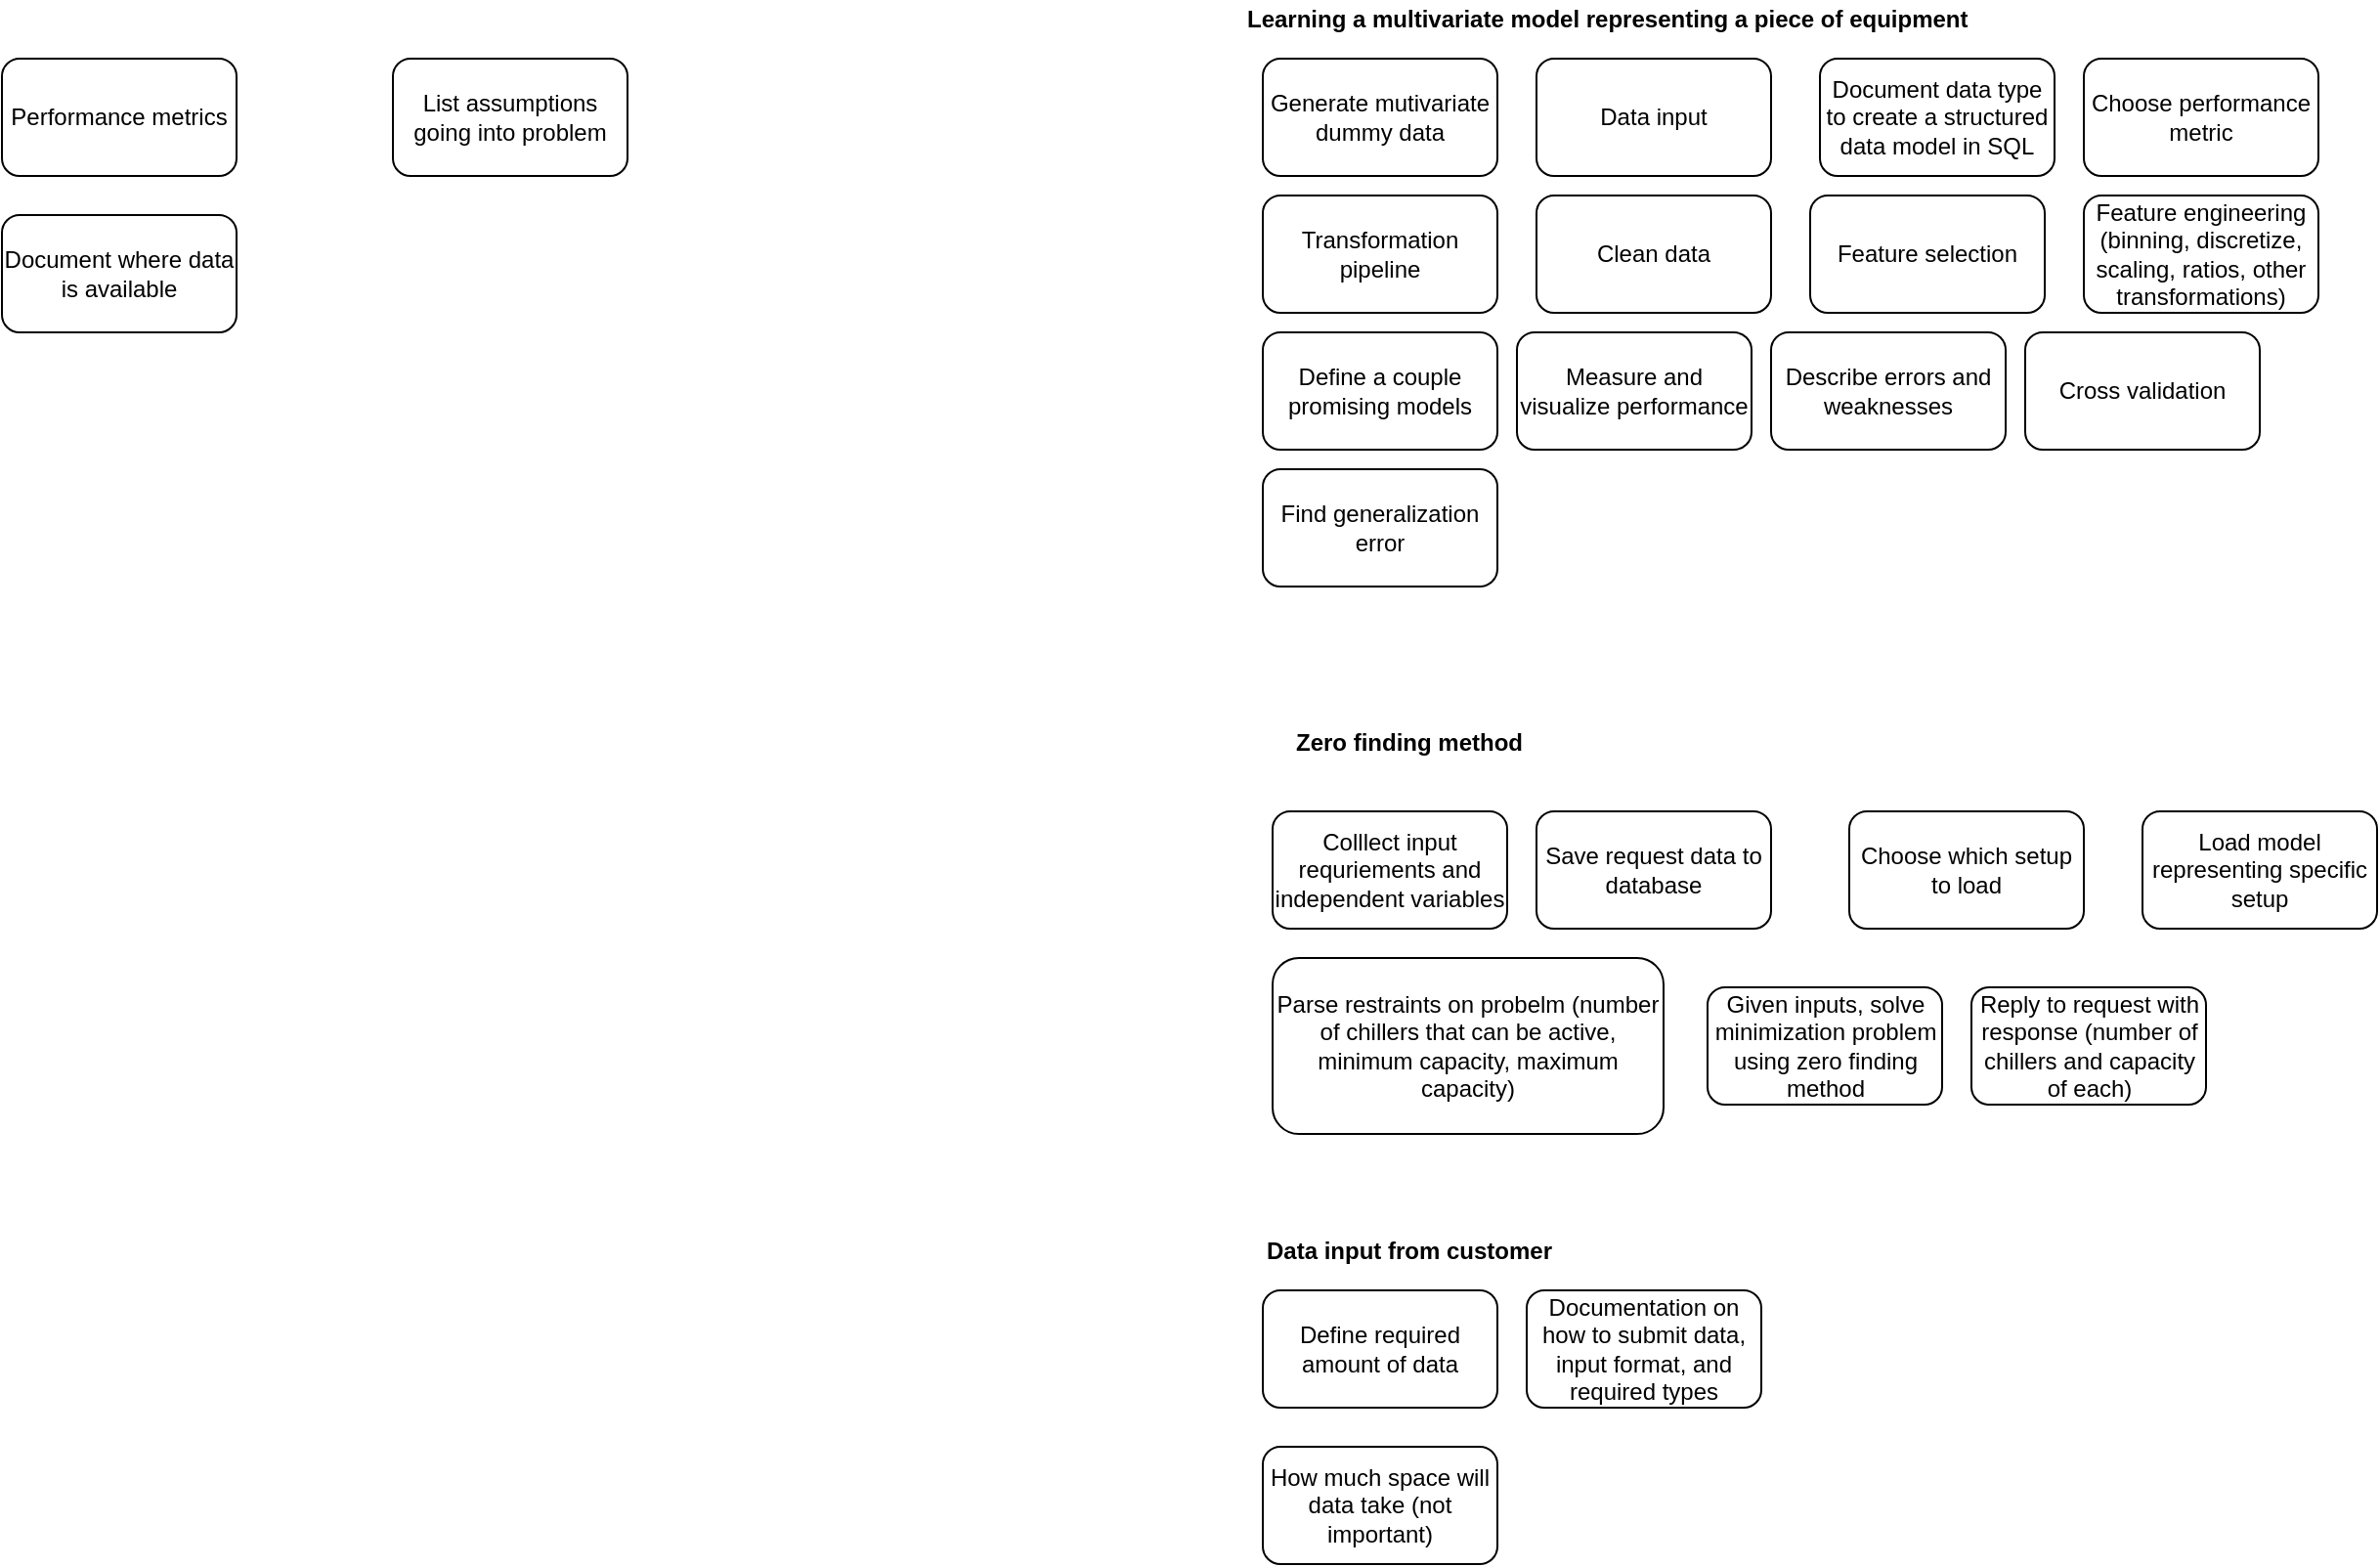 <mxfile version="19.0.3" type="device"><diagram id="5CciHaRwYidAd35mhgL9" name="Page-1"><mxGraphModel dx="2272" dy="865" grid="1" gridSize="10" guides="1" tooltips="1" connect="1" arrows="1" fold="1" page="1" pageScale="1" pageWidth="850" pageHeight="1100" math="0" shadow="0"><root><mxCell id="0"/><mxCell id="1" parent="0"/><mxCell id="b1cdJUcsVN4i24xWbR5w-1" value="Learning a multivariate model representing a piece of equipment" style="text;html=1;align=left;verticalAlign=middle;resizable=0;points=[];autosize=1;strokeColor=none;fillColor=none;fontStyle=1" vertex="1" parent="1"><mxGeometry x="10" y="20" width="380" height="20" as="geometry"/></mxCell><mxCell id="b1cdJUcsVN4i24xWbR5w-2" value="Data input" style="rounded=1;whiteSpace=wrap;html=1;" vertex="1" parent="1"><mxGeometry x="160" y="50" width="120" height="60" as="geometry"/></mxCell><mxCell id="b1cdJUcsVN4i24xWbR5w-3" value="List assumptions going into problem" style="rounded=1;whiteSpace=wrap;html=1;" vertex="1" parent="1"><mxGeometry x="-425" y="50" width="120" height="60" as="geometry"/></mxCell><mxCell id="b1cdJUcsVN4i24xWbR5w-4" value="Performance metrics" style="rounded=1;whiteSpace=wrap;html=1;" vertex="1" parent="1"><mxGeometry x="-625" y="50" width="120" height="60" as="geometry"/></mxCell><mxCell id="b1cdJUcsVN4i24xWbR5w-6" value="Data input from customer" style="text;html=1;align=left;verticalAlign=middle;resizable=0;points=[];autosize=1;strokeColor=none;fillColor=none;fontStyle=1" vertex="1" parent="1"><mxGeometry x="20" y="650" width="160" height="20" as="geometry"/></mxCell><mxCell id="b1cdJUcsVN4i24xWbR5w-7" value="Define required amount of data" style="rounded=1;whiteSpace=wrap;html=1;" vertex="1" parent="1"><mxGeometry x="20" y="680" width="120" height="60" as="geometry"/></mxCell><mxCell id="b1cdJUcsVN4i24xWbR5w-8" value="Document where data is available" style="rounded=1;whiteSpace=wrap;html=1;" vertex="1" parent="1"><mxGeometry x="-625" y="130" width="120" height="60" as="geometry"/></mxCell><mxCell id="b1cdJUcsVN4i24xWbR5w-9" value="How much space will data take (not important)" style="rounded=1;whiteSpace=wrap;html=1;" vertex="1" parent="1"><mxGeometry x="20" y="760" width="120" height="60" as="geometry"/></mxCell><mxCell id="b1cdJUcsVN4i24xWbR5w-10" value="Generate mutivariate dummy data" style="rounded=1;whiteSpace=wrap;html=1;" vertex="1" parent="1"><mxGeometry x="20" y="50" width="120" height="60" as="geometry"/></mxCell><mxCell id="b1cdJUcsVN4i24xWbR5w-11" value="Document data type to create a structured data model in SQL" style="whiteSpace=wrap;html=1;rounded=1;" vertex="1" parent="1"><mxGeometry x="305" y="50" width="120" height="60" as="geometry"/></mxCell><mxCell id="b1cdJUcsVN4i24xWbR5w-13" value="Choose performance metric" style="whiteSpace=wrap;html=1;rounded=1;" vertex="1" parent="1"><mxGeometry x="440" y="50" width="120" height="60" as="geometry"/></mxCell><mxCell id="b1cdJUcsVN4i24xWbR5w-15" value="Zero finding method" style="text;html=1;align=left;verticalAlign=middle;resizable=0;points=[];autosize=1;strokeColor=none;fillColor=none;fontStyle=1" vertex="1" parent="1"><mxGeometry x="35" y="390" width="130" height="20" as="geometry"/></mxCell><mxCell id="b1cdJUcsVN4i24xWbR5w-16" value="Load model representing specific setup" style="whiteSpace=wrap;html=1;rounded=1;" vertex="1" parent="1"><mxGeometry x="470" y="435" width="120" height="60" as="geometry"/></mxCell><mxCell id="b1cdJUcsVN4i24xWbR5w-17" value="Choose which setup to load" style="whiteSpace=wrap;html=1;rounded=1;" vertex="1" parent="1"><mxGeometry x="320" y="435" width="120" height="60" as="geometry"/></mxCell><mxCell id="b1cdJUcsVN4i24xWbR5w-18" value="Colllect input requriements and independent variables" style="whiteSpace=wrap;html=1;rounded=1;" vertex="1" parent="1"><mxGeometry x="25" y="435" width="120" height="60" as="geometry"/></mxCell><mxCell id="b1cdJUcsVN4i24xWbR5w-20" value="Transformation pipeline" style="whiteSpace=wrap;html=1;rounded=1;" vertex="1" parent="1"><mxGeometry x="20" y="120" width="120" height="60" as="geometry"/></mxCell><mxCell id="b1cdJUcsVN4i24xWbR5w-21" value="Clean data" style="whiteSpace=wrap;html=1;rounded=1;" vertex="1" parent="1"><mxGeometry x="160" y="120" width="120" height="60" as="geometry"/></mxCell><mxCell id="b1cdJUcsVN4i24xWbR5w-22" value="Feature selection" style="whiteSpace=wrap;html=1;rounded=1;" vertex="1" parent="1"><mxGeometry x="300" y="120" width="120" height="60" as="geometry"/></mxCell><mxCell id="b1cdJUcsVN4i24xWbR5w-23" value="Feature engineering (binning, discretize, scaling, ratios, other transformations)" style="whiteSpace=wrap;html=1;rounded=1;" vertex="1" parent="1"><mxGeometry x="440" y="120" width="120" height="60" as="geometry"/></mxCell><mxCell id="b1cdJUcsVN4i24xWbR5w-24" value="Define a couple promising models" style="whiteSpace=wrap;html=1;rounded=1;" vertex="1" parent="1"><mxGeometry x="20" y="190" width="120" height="60" as="geometry"/></mxCell><mxCell id="b1cdJUcsVN4i24xWbR5w-25" value="Measure and visualize performance" style="whiteSpace=wrap;html=1;rounded=1;" vertex="1" parent="1"><mxGeometry x="150" y="190" width="120" height="60" as="geometry"/></mxCell><mxCell id="b1cdJUcsVN4i24xWbR5w-26" value="Describe errors and weaknesses" style="whiteSpace=wrap;html=1;rounded=1;" vertex="1" parent="1"><mxGeometry x="280" y="190" width="120" height="60" as="geometry"/></mxCell><mxCell id="b1cdJUcsVN4i24xWbR5w-27" value="Cross validation" style="whiteSpace=wrap;html=1;rounded=1;" vertex="1" parent="1"><mxGeometry x="410" y="190" width="120" height="60" as="geometry"/></mxCell><mxCell id="b1cdJUcsVN4i24xWbR5w-28" value="Find generalization error" style="whiteSpace=wrap;html=1;rounded=1;" vertex="1" parent="1"><mxGeometry x="20" y="260" width="120" height="60" as="geometry"/></mxCell><mxCell id="b1cdJUcsVN4i24xWbR5w-29" value="Given inputs, solve minimization problem using zero finding method" style="whiteSpace=wrap;html=1;rounded=1;" vertex="1" parent="1"><mxGeometry x="247.5" y="525" width="120" height="60" as="geometry"/></mxCell><mxCell id="b1cdJUcsVN4i24xWbR5w-30" value="Reply to request with response (number of chillers and capacity of each)" style="whiteSpace=wrap;html=1;rounded=1;" vertex="1" parent="1"><mxGeometry x="382.5" y="525" width="120" height="60" as="geometry"/></mxCell><mxCell id="b1cdJUcsVN4i24xWbR5w-31" value="Parse restraints on probelm (number of chillers that can be active, minimum capacity, maximum capacity)" style="whiteSpace=wrap;html=1;rounded=1;" vertex="1" parent="1"><mxGeometry x="25" y="510" width="200" height="90" as="geometry"/></mxCell><mxCell id="b1cdJUcsVN4i24xWbR5w-32" value="Save request data to database" style="whiteSpace=wrap;html=1;rounded=1;" vertex="1" parent="1"><mxGeometry x="160" y="435" width="120" height="60" as="geometry"/></mxCell><mxCell id="b1cdJUcsVN4i24xWbR5w-33" value="Documentation on how to submit data, input format, and required types" style="rounded=1;whiteSpace=wrap;html=1;" vertex="1" parent="1"><mxGeometry x="155" y="680" width="120" height="60" as="geometry"/></mxCell></root></mxGraphModel></diagram></mxfile>